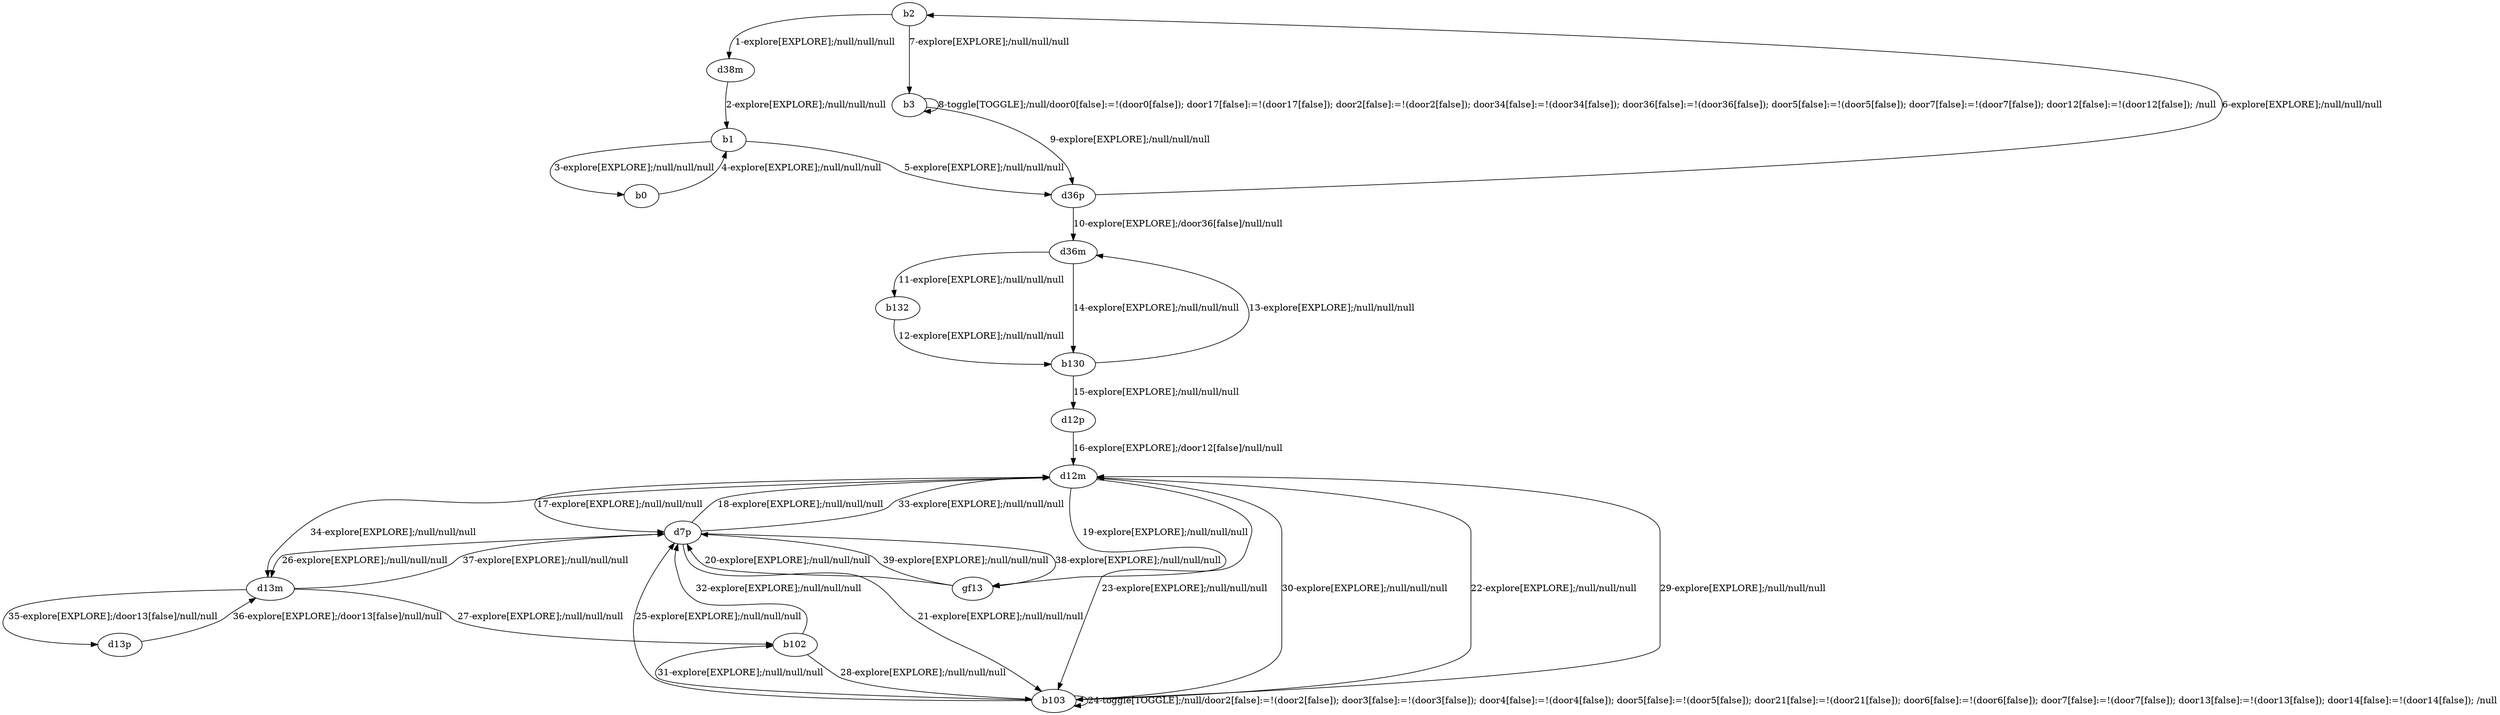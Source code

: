 # Total number of goals covered by this test: 5
# d7p --> d13m
# b130 --> d12p
# d12m --> gf13
# b103 --> d7p
# b103 --> d12m

digraph g {
"b2" -> "d38m" [label = "1-explore[EXPLORE];/null/null/null"];
"d38m" -> "b1" [label = "2-explore[EXPLORE];/null/null/null"];
"b1" -> "b0" [label = "3-explore[EXPLORE];/null/null/null"];
"b0" -> "b1" [label = "4-explore[EXPLORE];/null/null/null"];
"b1" -> "d36p" [label = "5-explore[EXPLORE];/null/null/null"];
"d36p" -> "b2" [label = "6-explore[EXPLORE];/null/null/null"];
"b2" -> "b3" [label = "7-explore[EXPLORE];/null/null/null"];
"b3" -> "b3" [label = "8-toggle[TOGGLE];/null/door0[false]:=!(door0[false]); door17[false]:=!(door17[false]); door2[false]:=!(door2[false]); door34[false]:=!(door34[false]); door36[false]:=!(door36[false]); door5[false]:=!(door5[false]); door7[false]:=!(door7[false]); door12[false]:=!(door12[false]); /null"];
"b3" -> "d36p" [label = "9-explore[EXPLORE];/null/null/null"];
"d36p" -> "d36m" [label = "10-explore[EXPLORE];/door36[false]/null/null"];
"d36m" -> "b132" [label = "11-explore[EXPLORE];/null/null/null"];
"b132" -> "b130" [label = "12-explore[EXPLORE];/null/null/null"];
"b130" -> "d36m" [label = "13-explore[EXPLORE];/null/null/null"];
"d36m" -> "b130" [label = "14-explore[EXPLORE];/null/null/null"];
"b130" -> "d12p" [label = "15-explore[EXPLORE];/null/null/null"];
"d12p" -> "d12m" [label = "16-explore[EXPLORE];/door12[false]/null/null"];
"d12m" -> "d7p" [label = "17-explore[EXPLORE];/null/null/null"];
"d7p" -> "d12m" [label = "18-explore[EXPLORE];/null/null/null"];
"d12m" -> "gf13" [label = "19-explore[EXPLORE];/null/null/null"];
"gf13" -> "d7p" [label = "20-explore[EXPLORE];/null/null/null"];
"d7p" -> "b103" [label = "21-explore[EXPLORE];/null/null/null"];
"b103" -> "d12m" [label = "22-explore[EXPLORE];/null/null/null"];
"d12m" -> "b103" [label = "23-explore[EXPLORE];/null/null/null"];
"b103" -> "b103" [label = "24-toggle[TOGGLE];/null/door2[false]:=!(door2[false]); door3[false]:=!(door3[false]); door4[false]:=!(door4[false]); door5[false]:=!(door5[false]); door21[false]:=!(door21[false]); door6[false]:=!(door6[false]); door7[false]:=!(door7[false]); door13[false]:=!(door13[false]); door14[false]:=!(door14[false]); /null"];
"b103" -> "d7p" [label = "25-explore[EXPLORE];/null/null/null"];
"d7p" -> "d13m" [label = "26-explore[EXPLORE];/null/null/null"];
"d13m" -> "b102" [label = "27-explore[EXPLORE];/null/null/null"];
"b102" -> "b103" [label = "28-explore[EXPLORE];/null/null/null"];
"b103" -> "d12m" [label = "29-explore[EXPLORE];/null/null/null"];
"d12m" -> "b103" [label = "30-explore[EXPLORE];/null/null/null"];
"b103" -> "b102" [label = "31-explore[EXPLORE];/null/null/null"];
"b102" -> "d7p" [label = "32-explore[EXPLORE];/null/null/null"];
"d7p" -> "d12m" [label = "33-explore[EXPLORE];/null/null/null"];
"d12m" -> "d13m" [label = "34-explore[EXPLORE];/null/null/null"];
"d13m" -> "d13p" [label = "35-explore[EXPLORE];/door13[false]/null/null"];
"d13p" -> "d13m" [label = "36-explore[EXPLORE];/door13[false]/null/null"];
"d13m" -> "d7p" [label = "37-explore[EXPLORE];/null/null/null"];
"d7p" -> "gf13" [label = "38-explore[EXPLORE];/null/null/null"];
"gf13" -> "d7p" [label = "39-explore[EXPLORE];/null/null/null"];
}